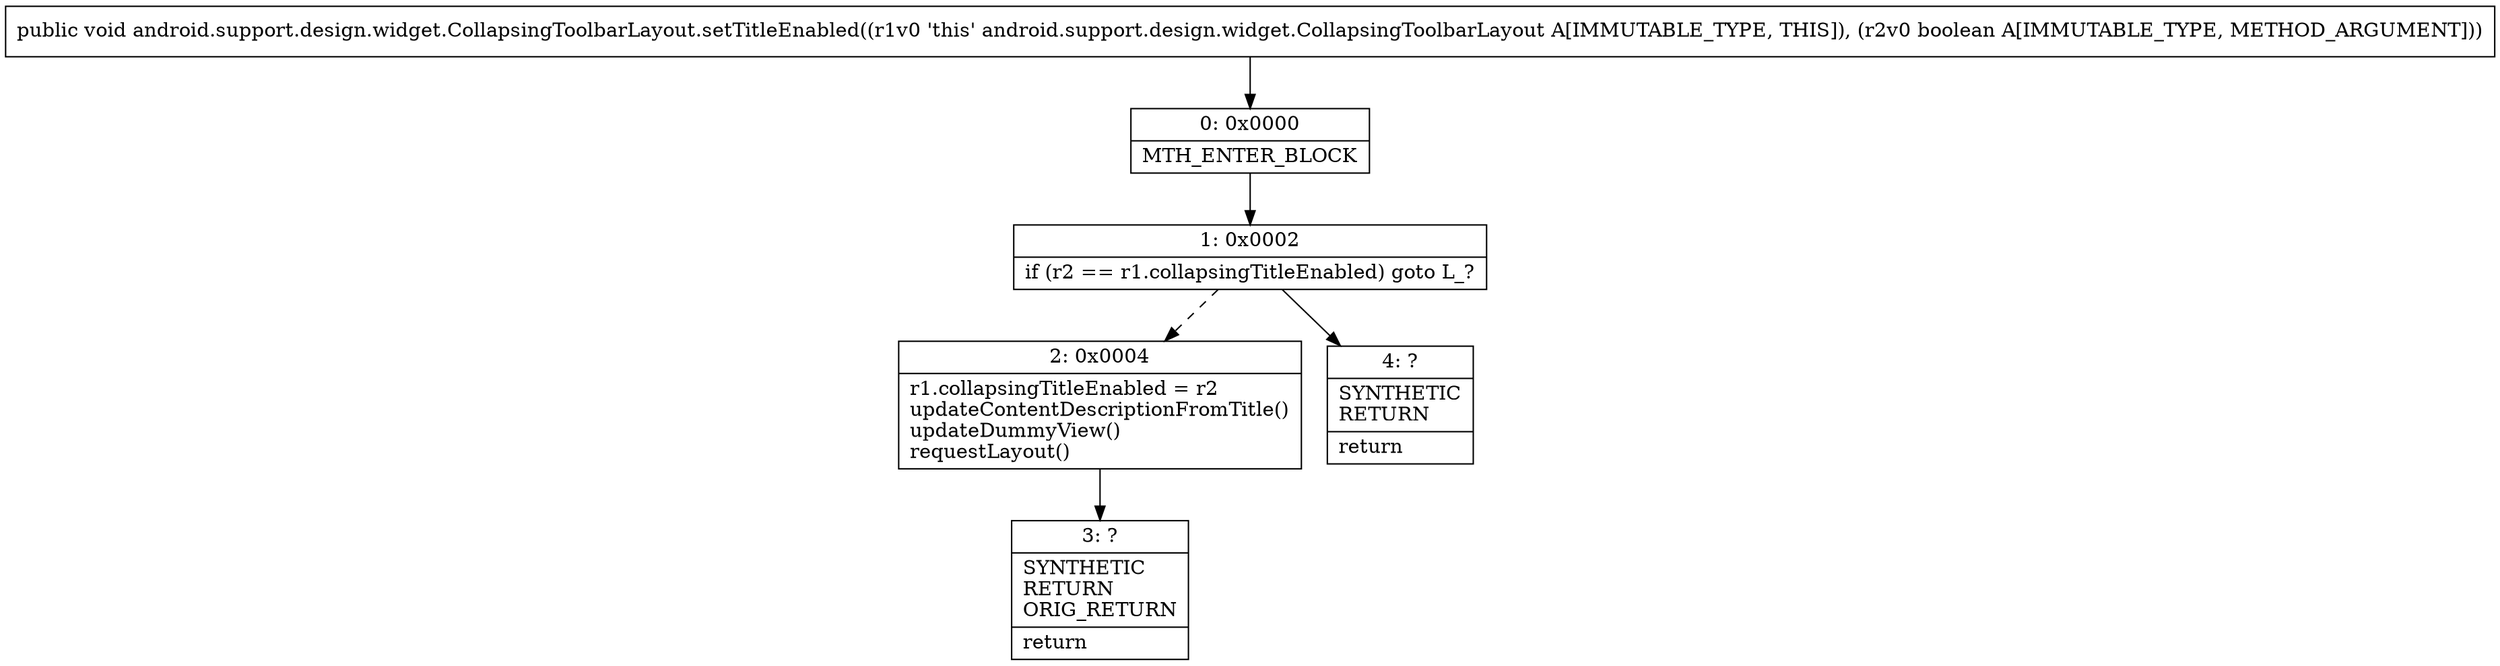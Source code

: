 digraph "CFG forandroid.support.design.widget.CollapsingToolbarLayout.setTitleEnabled(Z)V" {
Node_0 [shape=record,label="{0\:\ 0x0000|MTH_ENTER_BLOCK\l}"];
Node_1 [shape=record,label="{1\:\ 0x0002|if (r2 == r1.collapsingTitleEnabled) goto L_?\l}"];
Node_2 [shape=record,label="{2\:\ 0x0004|r1.collapsingTitleEnabled = r2\lupdateContentDescriptionFromTitle()\lupdateDummyView()\lrequestLayout()\l}"];
Node_3 [shape=record,label="{3\:\ ?|SYNTHETIC\lRETURN\lORIG_RETURN\l|return\l}"];
Node_4 [shape=record,label="{4\:\ ?|SYNTHETIC\lRETURN\l|return\l}"];
MethodNode[shape=record,label="{public void android.support.design.widget.CollapsingToolbarLayout.setTitleEnabled((r1v0 'this' android.support.design.widget.CollapsingToolbarLayout A[IMMUTABLE_TYPE, THIS]), (r2v0 boolean A[IMMUTABLE_TYPE, METHOD_ARGUMENT])) }"];
MethodNode -> Node_0;
Node_0 -> Node_1;
Node_1 -> Node_2[style=dashed];
Node_1 -> Node_4;
Node_2 -> Node_3;
}

